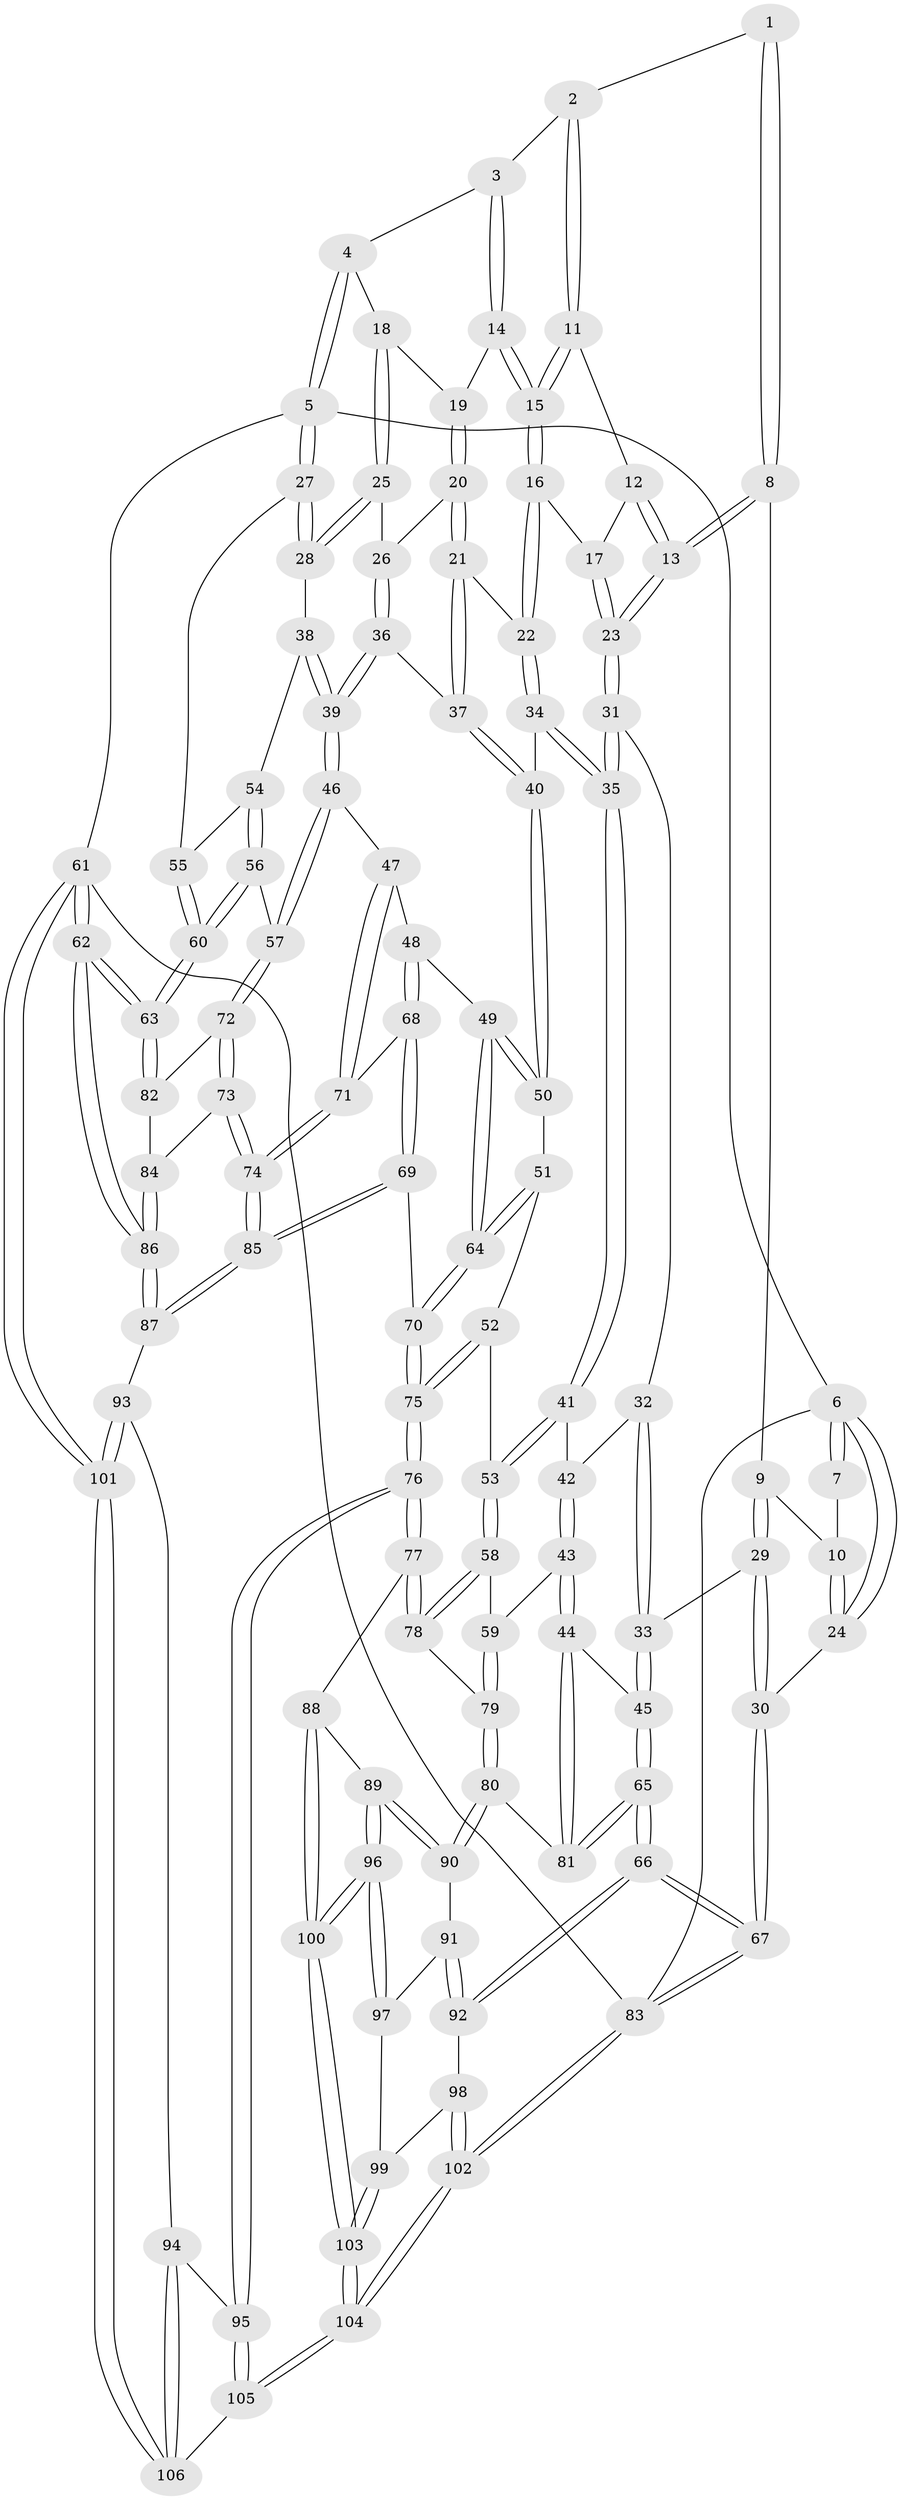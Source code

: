 // Generated by graph-tools (version 1.1) at 2025/17/03/09/25 04:17:14]
// undirected, 106 vertices, 262 edges
graph export_dot {
graph [start="1"]
  node [color=gray90,style=filled];
  1 [pos="+0.14876108993233106+0"];
  2 [pos="+0.2662929837587102+0"];
  3 [pos="+0.55518149348639+0"];
  4 [pos="+0.8077165895013891+0"];
  5 [pos="+1+0"];
  6 [pos="+0+0"];
  7 [pos="+0+0"];
  8 [pos="+0.13631093312449824+0.1271544874828404"];
  9 [pos="+0.11409644444606554+0.13085729978179086"];
  10 [pos="+0.04471177016233873+0.11656579881287484"];
  11 [pos="+0.3013863788511411+0"];
  12 [pos="+0.28555024631581766+0.04125492514619568"];
  13 [pos="+0.17192393712000764+0.14789698881255003"];
  14 [pos="+0.4903304465184725+0.07626368918907643"];
  15 [pos="+0.4463059995856364+0.106229112953564"];
  16 [pos="+0.42079971653063103+0.15198515632318962"];
  17 [pos="+0.3296943221676823+0.1325552654148868"];
  18 [pos="+0.7176314255347823+0.07518167967772113"];
  19 [pos="+0.512327065729211+0.08963168301888938"];
  20 [pos="+0.5796157834943588+0.17416148529529468"];
  21 [pos="+0.560937302232626+0.213194024619824"];
  22 [pos="+0.4252302793403312+0.22277779201531622"];
  23 [pos="+0.2155707519806873+0.21603779588424454"];
  24 [pos="+0+0.19032506559872944"];
  25 [pos="+0.7169556359313985+0.11952440007939497"];
  26 [pos="+0.6892597008119993+0.15075174561024446"];
  27 [pos="+1+0"];
  28 [pos="+0.8188753597311991+0.20387839706713473"];
  29 [pos="+0+0.38110587455751316"];
  30 [pos="+0+0.3636457020271418"];
  31 [pos="+0.22178490980046664+0.2481936566063531"];
  32 [pos="+0.16790202661104525+0.2988023203409754"];
  33 [pos="+0.014125229734920159+0.3919472488762089"];
  34 [pos="+0.41888617678298473+0.2404151025323183"];
  35 [pos="+0.353187905476381+0.31747387882438577"];
  36 [pos="+0.6740486906035136+0.25861670342238047"];
  37 [pos="+0.5974988492989322+0.3167890450653537"];
  38 [pos="+0.8265924755197617+0.33228613877979335"];
  39 [pos="+0.8199357780916681+0.3383440938298589"];
  40 [pos="+0.589447906973417+0.3378670183022973"];
  41 [pos="+0.3629398651216794+0.36822367117224686"];
  42 [pos="+0.21899388909704162+0.38913112008641537"];
  43 [pos="+0.17824210243031832+0.5097220524139932"];
  44 [pos="+0.1710826218473485+0.5126447115103431"];
  45 [pos="+0.09523910542899847+0.47705402802118213"];
  46 [pos="+0.7675601291552594+0.4439337617644767"];
  47 [pos="+0.7604294679478053+0.44524194433292463"];
  48 [pos="+0.6895310335736272+0.45292617643616595"];
  49 [pos="+0.6691599651465034+0.44722022607330053"];
  50 [pos="+0.5893306126981535+0.39972023254364936"];
  51 [pos="+0.5162081601249143+0.4296438632116142"];
  52 [pos="+0.40622747807902976+0.4425990864553424"];
  53 [pos="+0.3853225979241823+0.4365406438302296"];
  54 [pos="+0.8751189912649979+0.3308592741723672"];
  55 [pos="+1+0.08220153558916547"];
  56 [pos="+0.9870684353550715+0.4319592220396169"];
  57 [pos="+0.8349694224244586+0.5173634688047364"];
  58 [pos="+0.35118403520476715+0.4685929441659331"];
  59 [pos="+0.34334436527958506+0.47372338018572213"];
  60 [pos="+1+0.47178488297347937"];
  61 [pos="+1+1"];
  62 [pos="+1+0.7901499980406369"];
  63 [pos="+1+0.5955035888563965"];
  64 [pos="+0.5573994632545759+0.6030385147064823"];
  65 [pos="+0.0028263841480612893+0.7045469888666862"];
  66 [pos="+0+0.7655566255167374"];
  67 [pos="+0+0.7680806199525816"];
  68 [pos="+0.6677792577167468+0.6082808902981656"];
  69 [pos="+0.5691255912183573+0.663830795123876"];
  70 [pos="+0.5418095376030768+0.6736478960770754"];
  71 [pos="+0.7202343541709085+0.6324192778207645"];
  72 [pos="+0.8511569519029155+0.5568209334221741"];
  73 [pos="+0.8125964808722382+0.6736608605746769"];
  74 [pos="+0.8013266172305903+0.6915155798617798"];
  75 [pos="+0.5190014909703798+0.6964356632594929"];
  76 [pos="+0.4816332204648635+0.7816417449732949"];
  77 [pos="+0.4789383717022762+0.7810829818531123"];
  78 [pos="+0.4139086157439012+0.6886262550087651"];
  79 [pos="+0.3176782160926953+0.6026504096445559"];
  80 [pos="+0.19986149443815082+0.681728616087228"];
  81 [pos="+0.19710450673416888+0.6793942270428823"];
  82 [pos="+0.9927362367497456+0.5818932727586539"];
  83 [pos="+0+1"];
  84 [pos="+0.9118901600107423+0.6723320442516392"];
  85 [pos="+0.7989047873324342+0.7094230978179933"];
  86 [pos="+1+0.7895754749378511"];
  87 [pos="+0.8001859252269652+0.7938899454724863"];
  88 [pos="+0.3687588551197827+0.7878722885045416"];
  89 [pos="+0.31658228035406405+0.7824290736998637"];
  90 [pos="+0.22834394534531158+0.7296649745587044"];
  91 [pos="+0.18802832461297297+0.7758768489548018"];
  92 [pos="+0.022818967419401724+0.8407012714495569"];
  93 [pos="+0.7978489471546432+0.7971265803532608"];
  94 [pos="+0.6413342350476594+0.9098144741982981"];
  95 [pos="+0.4837232659610506+0.7847314155445174"];
  96 [pos="+0.22571776373477057+0.9113820921089866"];
  97 [pos="+0.1589040472024222+0.871473051062622"];
  98 [pos="+0.06661227858692018+0.8853506190915033"];
  99 [pos="+0.07946405611276658+0.8912720151228316"];
  100 [pos="+0.23638394785528216+1"];
  101 [pos="+1+1"];
  102 [pos="+0+1"];
  103 [pos="+0.23486473395523338+1"];
  104 [pos="+0.24893459444150282+1"];
  105 [pos="+0.2522648537967696+1"];
  106 [pos="+0.6747203091440289+1"];
  1 -- 2;
  1 -- 8;
  1 -- 8;
  2 -- 3;
  2 -- 11;
  2 -- 11;
  3 -- 4;
  3 -- 14;
  3 -- 14;
  4 -- 5;
  4 -- 5;
  4 -- 18;
  5 -- 6;
  5 -- 27;
  5 -- 27;
  5 -- 61;
  6 -- 7;
  6 -- 7;
  6 -- 24;
  6 -- 24;
  6 -- 83;
  7 -- 10;
  8 -- 9;
  8 -- 13;
  8 -- 13;
  9 -- 10;
  9 -- 29;
  9 -- 29;
  10 -- 24;
  10 -- 24;
  11 -- 12;
  11 -- 15;
  11 -- 15;
  12 -- 13;
  12 -- 13;
  12 -- 17;
  13 -- 23;
  13 -- 23;
  14 -- 15;
  14 -- 15;
  14 -- 19;
  15 -- 16;
  15 -- 16;
  16 -- 17;
  16 -- 22;
  16 -- 22;
  17 -- 23;
  17 -- 23;
  18 -- 19;
  18 -- 25;
  18 -- 25;
  19 -- 20;
  19 -- 20;
  20 -- 21;
  20 -- 21;
  20 -- 26;
  21 -- 22;
  21 -- 37;
  21 -- 37;
  22 -- 34;
  22 -- 34;
  23 -- 31;
  23 -- 31;
  24 -- 30;
  25 -- 26;
  25 -- 28;
  25 -- 28;
  26 -- 36;
  26 -- 36;
  27 -- 28;
  27 -- 28;
  27 -- 55;
  28 -- 38;
  29 -- 30;
  29 -- 30;
  29 -- 33;
  30 -- 67;
  30 -- 67;
  31 -- 32;
  31 -- 35;
  31 -- 35;
  32 -- 33;
  32 -- 33;
  32 -- 42;
  33 -- 45;
  33 -- 45;
  34 -- 35;
  34 -- 35;
  34 -- 40;
  35 -- 41;
  35 -- 41;
  36 -- 37;
  36 -- 39;
  36 -- 39;
  37 -- 40;
  37 -- 40;
  38 -- 39;
  38 -- 39;
  38 -- 54;
  39 -- 46;
  39 -- 46;
  40 -- 50;
  40 -- 50;
  41 -- 42;
  41 -- 53;
  41 -- 53;
  42 -- 43;
  42 -- 43;
  43 -- 44;
  43 -- 44;
  43 -- 59;
  44 -- 45;
  44 -- 81;
  44 -- 81;
  45 -- 65;
  45 -- 65;
  46 -- 47;
  46 -- 57;
  46 -- 57;
  47 -- 48;
  47 -- 71;
  47 -- 71;
  48 -- 49;
  48 -- 68;
  48 -- 68;
  49 -- 50;
  49 -- 50;
  49 -- 64;
  49 -- 64;
  50 -- 51;
  51 -- 52;
  51 -- 64;
  51 -- 64;
  52 -- 53;
  52 -- 75;
  52 -- 75;
  53 -- 58;
  53 -- 58;
  54 -- 55;
  54 -- 56;
  54 -- 56;
  55 -- 60;
  55 -- 60;
  56 -- 57;
  56 -- 60;
  56 -- 60;
  57 -- 72;
  57 -- 72;
  58 -- 59;
  58 -- 78;
  58 -- 78;
  59 -- 79;
  59 -- 79;
  60 -- 63;
  60 -- 63;
  61 -- 62;
  61 -- 62;
  61 -- 101;
  61 -- 101;
  61 -- 83;
  62 -- 63;
  62 -- 63;
  62 -- 86;
  62 -- 86;
  63 -- 82;
  63 -- 82;
  64 -- 70;
  64 -- 70;
  65 -- 66;
  65 -- 66;
  65 -- 81;
  65 -- 81;
  66 -- 67;
  66 -- 67;
  66 -- 92;
  66 -- 92;
  67 -- 83;
  67 -- 83;
  68 -- 69;
  68 -- 69;
  68 -- 71;
  69 -- 70;
  69 -- 85;
  69 -- 85;
  70 -- 75;
  70 -- 75;
  71 -- 74;
  71 -- 74;
  72 -- 73;
  72 -- 73;
  72 -- 82;
  73 -- 74;
  73 -- 74;
  73 -- 84;
  74 -- 85;
  74 -- 85;
  75 -- 76;
  75 -- 76;
  76 -- 77;
  76 -- 77;
  76 -- 95;
  76 -- 95;
  77 -- 78;
  77 -- 78;
  77 -- 88;
  78 -- 79;
  79 -- 80;
  79 -- 80;
  80 -- 81;
  80 -- 90;
  80 -- 90;
  82 -- 84;
  83 -- 102;
  83 -- 102;
  84 -- 86;
  84 -- 86;
  85 -- 87;
  85 -- 87;
  86 -- 87;
  86 -- 87;
  87 -- 93;
  88 -- 89;
  88 -- 100;
  88 -- 100;
  89 -- 90;
  89 -- 90;
  89 -- 96;
  89 -- 96;
  90 -- 91;
  91 -- 92;
  91 -- 92;
  91 -- 97;
  92 -- 98;
  93 -- 94;
  93 -- 101;
  93 -- 101;
  94 -- 95;
  94 -- 106;
  94 -- 106;
  95 -- 105;
  95 -- 105;
  96 -- 97;
  96 -- 97;
  96 -- 100;
  96 -- 100;
  97 -- 99;
  98 -- 99;
  98 -- 102;
  98 -- 102;
  99 -- 103;
  99 -- 103;
  100 -- 103;
  100 -- 103;
  101 -- 106;
  101 -- 106;
  102 -- 104;
  102 -- 104;
  103 -- 104;
  103 -- 104;
  104 -- 105;
  104 -- 105;
  105 -- 106;
}
